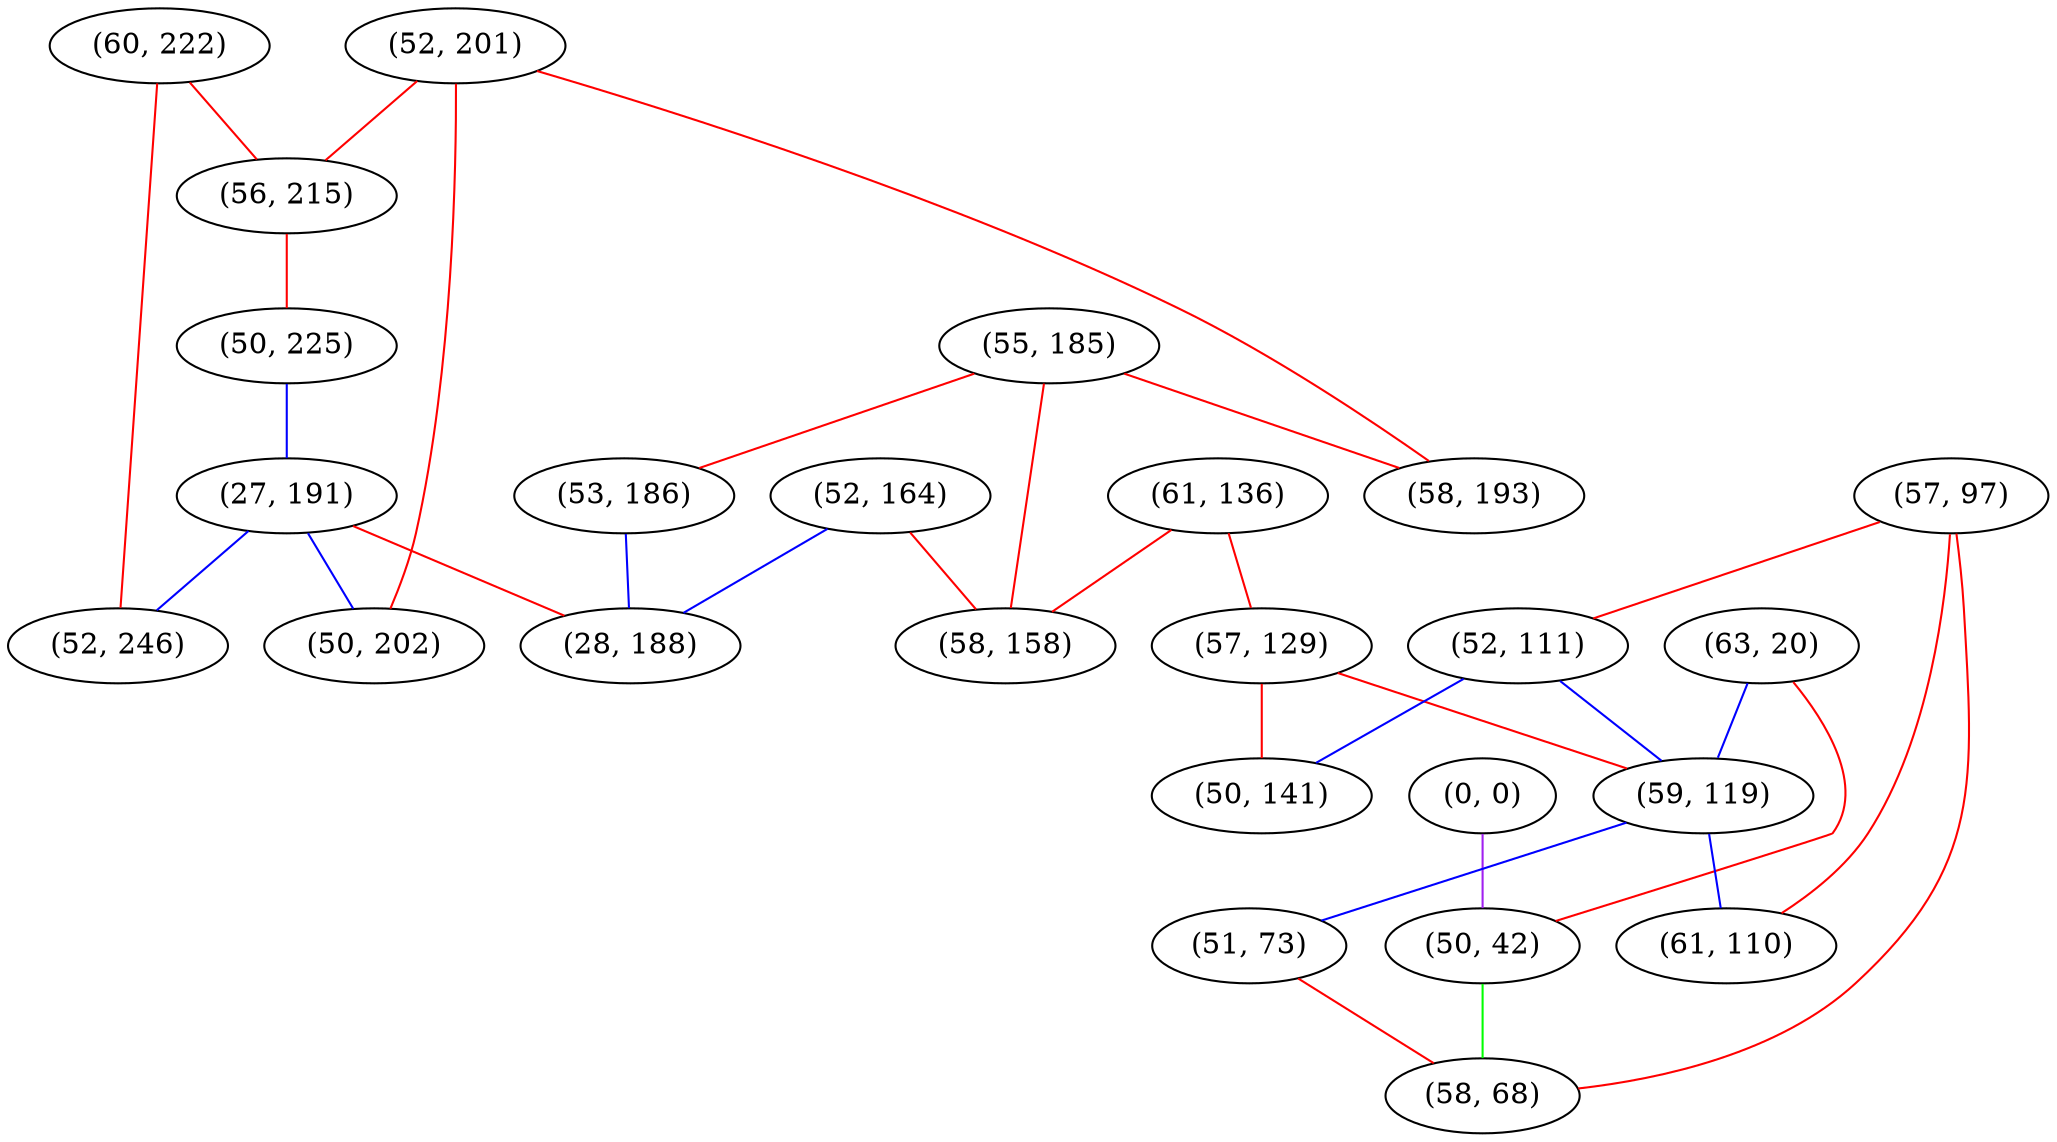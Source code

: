 graph "" {
"(60, 222)";
"(0, 0)";
"(52, 201)";
"(57, 97)";
"(56, 215)";
"(63, 20)";
"(50, 225)";
"(50, 42)";
"(61, 136)";
"(57, 129)";
"(27, 191)";
"(52, 111)";
"(52, 164)";
"(55, 185)";
"(59, 119)";
"(51, 73)";
"(53, 186)";
"(58, 68)";
"(58, 193)";
"(28, 188)";
"(50, 141)";
"(52, 246)";
"(58, 158)";
"(61, 110)";
"(50, 202)";
"(60, 222)" -- "(52, 246)"  [color=red, key=0, weight=1];
"(60, 222)" -- "(56, 215)"  [color=red, key=0, weight=1];
"(0, 0)" -- "(50, 42)"  [color=purple, key=0, weight=4];
"(52, 201)" -- "(56, 215)"  [color=red, key=0, weight=1];
"(52, 201)" -- "(58, 193)"  [color=red, key=0, weight=1];
"(52, 201)" -- "(50, 202)"  [color=red, key=0, weight=1];
"(57, 97)" -- "(61, 110)"  [color=red, key=0, weight=1];
"(57, 97)" -- "(52, 111)"  [color=red, key=0, weight=1];
"(57, 97)" -- "(58, 68)"  [color=red, key=0, weight=1];
"(56, 215)" -- "(50, 225)"  [color=red, key=0, weight=1];
"(63, 20)" -- "(59, 119)"  [color=blue, key=0, weight=3];
"(63, 20)" -- "(50, 42)"  [color=red, key=0, weight=1];
"(50, 225)" -- "(27, 191)"  [color=blue, key=0, weight=3];
"(50, 42)" -- "(58, 68)"  [color=green, key=0, weight=2];
"(61, 136)" -- "(58, 158)"  [color=red, key=0, weight=1];
"(61, 136)" -- "(57, 129)"  [color=red, key=0, weight=1];
"(57, 129)" -- "(59, 119)"  [color=red, key=0, weight=1];
"(57, 129)" -- "(50, 141)"  [color=red, key=0, weight=1];
"(27, 191)" -- "(28, 188)"  [color=red, key=0, weight=1];
"(27, 191)" -- "(52, 246)"  [color=blue, key=0, weight=3];
"(27, 191)" -- "(50, 202)"  [color=blue, key=0, weight=3];
"(52, 111)" -- "(59, 119)"  [color=blue, key=0, weight=3];
"(52, 111)" -- "(50, 141)"  [color=blue, key=0, weight=3];
"(52, 164)" -- "(28, 188)"  [color=blue, key=0, weight=3];
"(52, 164)" -- "(58, 158)"  [color=red, key=0, weight=1];
"(55, 185)" -- "(58, 158)"  [color=red, key=0, weight=1];
"(55, 185)" -- "(53, 186)"  [color=red, key=0, weight=1];
"(55, 185)" -- "(58, 193)"  [color=red, key=0, weight=1];
"(59, 119)" -- "(61, 110)"  [color=blue, key=0, weight=3];
"(59, 119)" -- "(51, 73)"  [color=blue, key=0, weight=3];
"(51, 73)" -- "(58, 68)"  [color=red, key=0, weight=1];
"(53, 186)" -- "(28, 188)"  [color=blue, key=0, weight=3];
}
